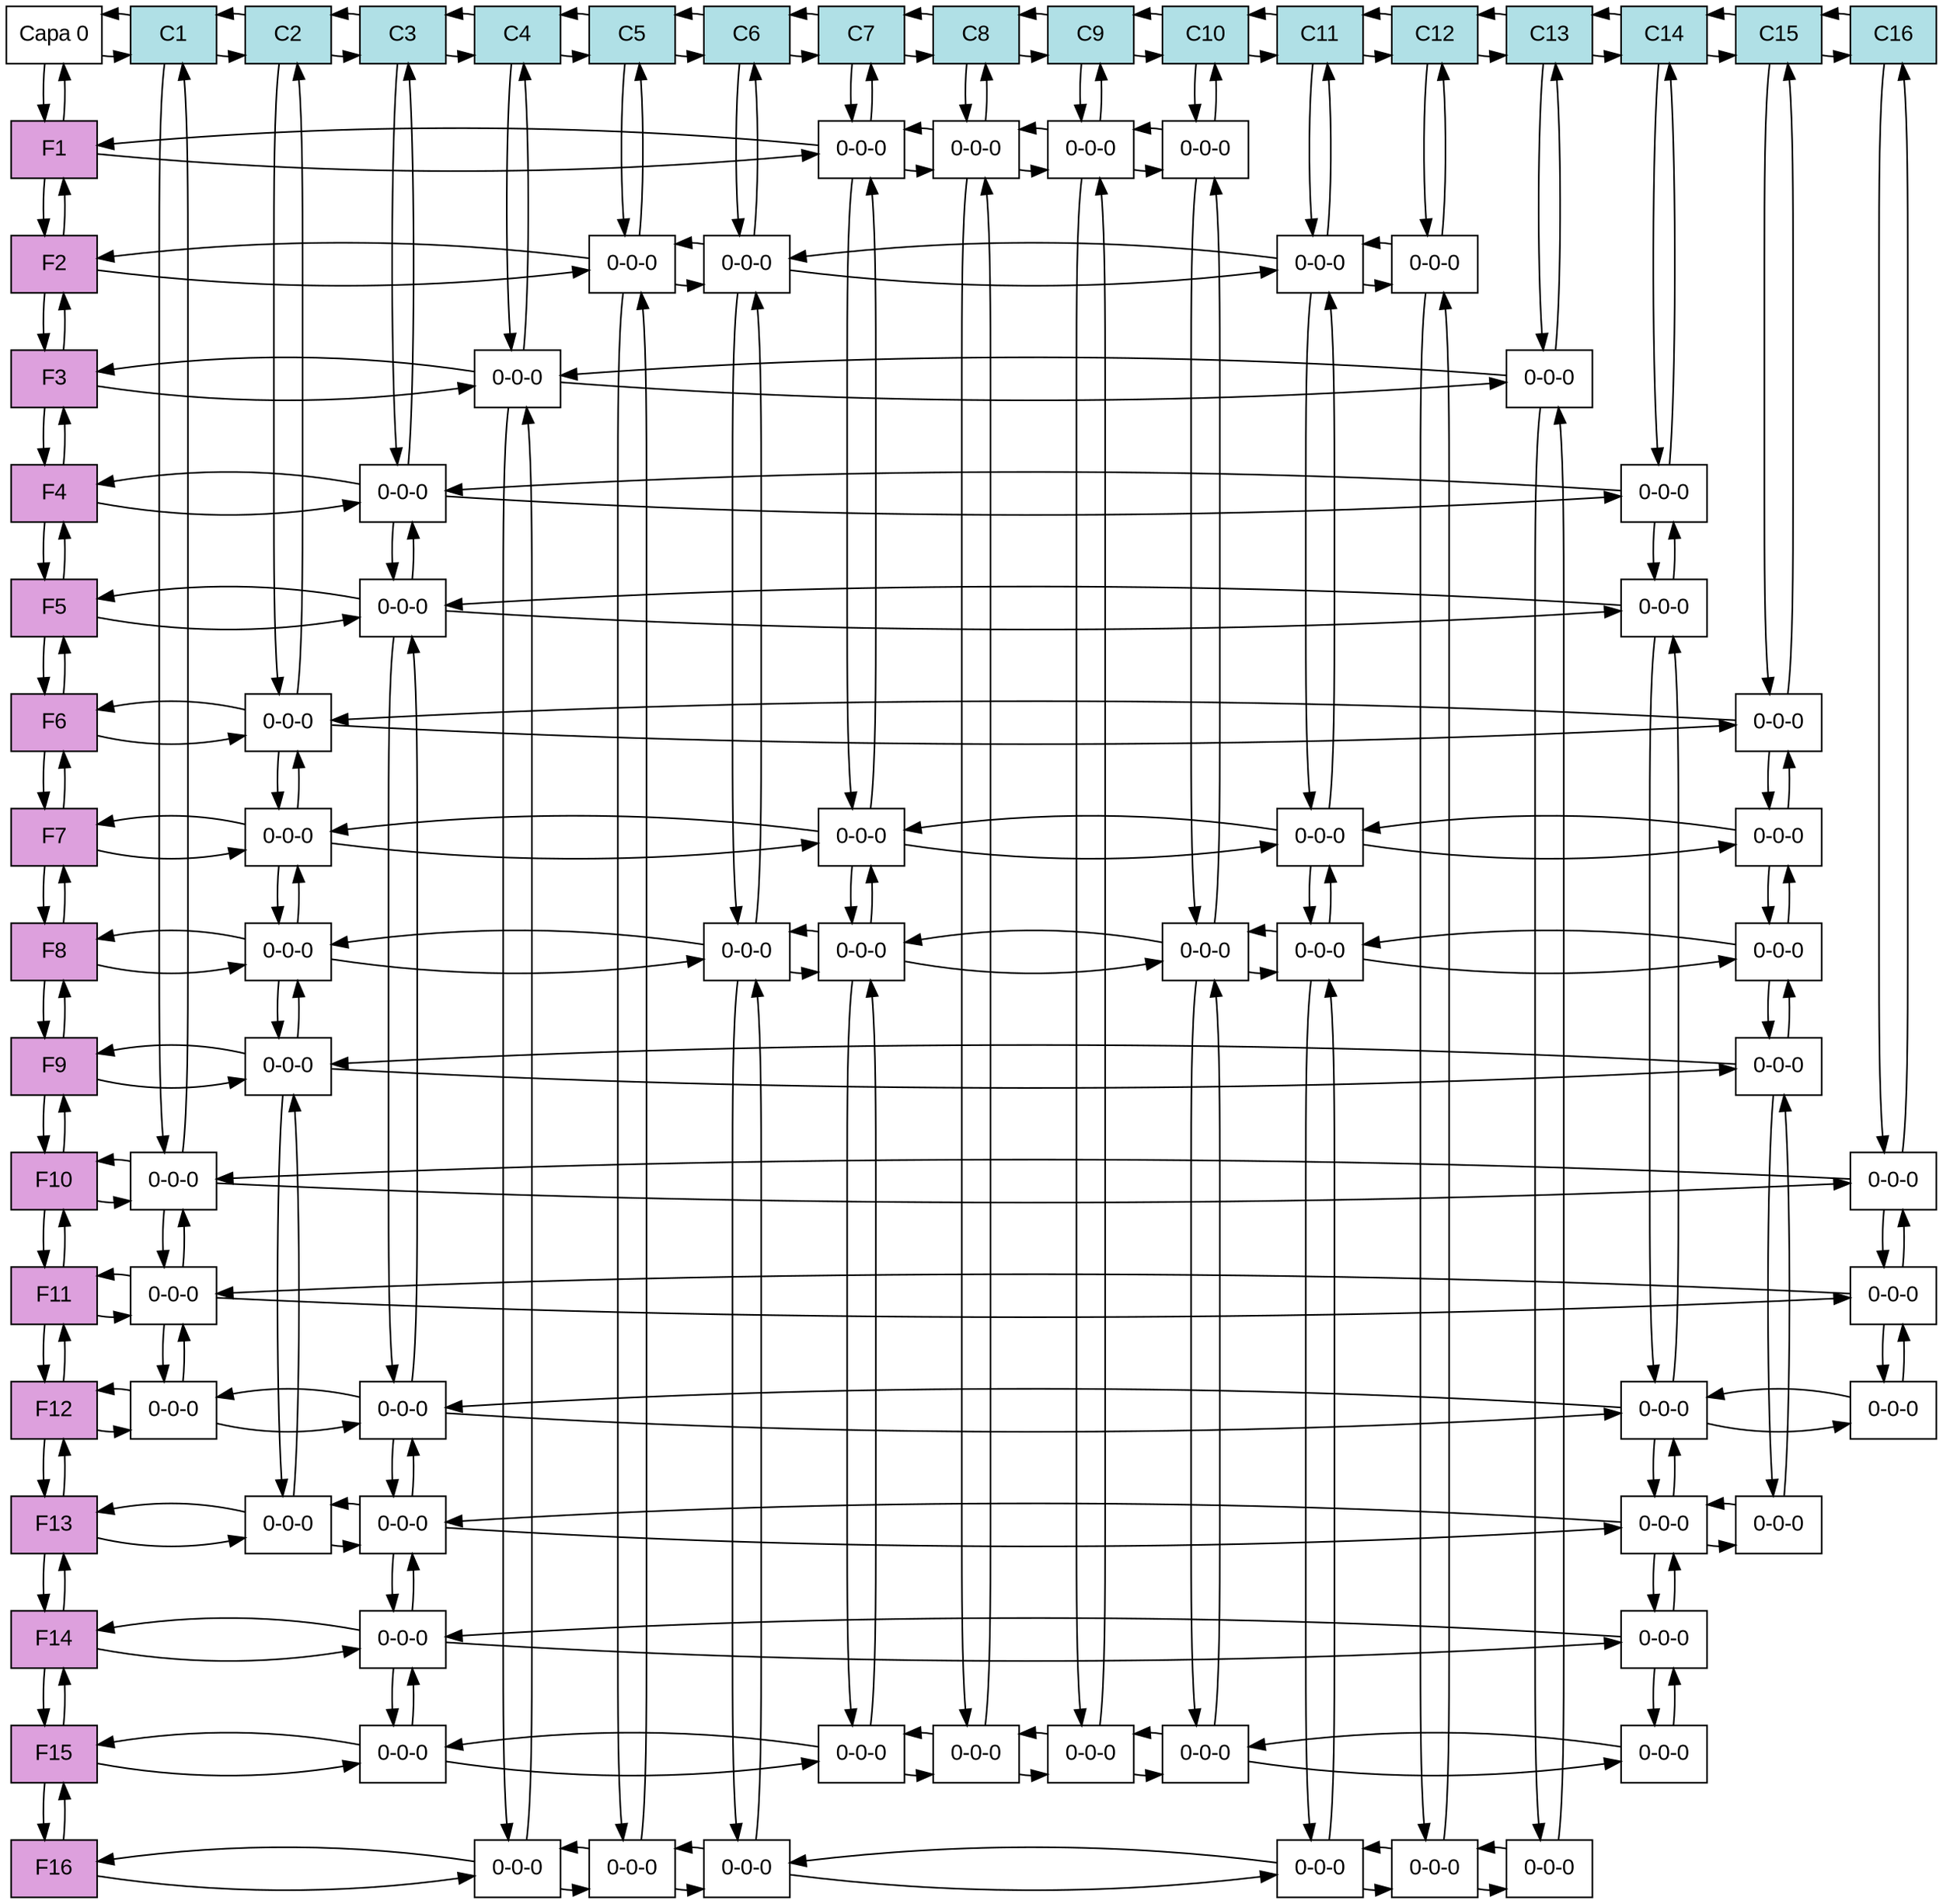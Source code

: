digraph T{
	node[shape=box fontname="Arial" fillcolor="white" style=filled];
	Root[label = "Capa 0", group="0"];
	F1[group="0" fillcolor="plum"];
	F2[group="0" fillcolor="plum"];
	F3[group="0" fillcolor="plum"];
	F4[group="0" fillcolor="plum"];
	F5[group="0" fillcolor="plum"];
	F6[group="0" fillcolor="plum"];
	F7[group="0" fillcolor="plum"];
	F8[group="0" fillcolor="plum"];
	F9[group="0" fillcolor="plum"];
	F10[group="0" fillcolor="plum"];
	F11[group="0" fillcolor="plum"];
	F12[group="0" fillcolor="plum"];
	F13[group="0" fillcolor="plum"];
	F14[group="0" fillcolor="plum"];
	F15[group="0" fillcolor="plum"];
	F16[group="0" fillcolor="plum"];
	C1[group=1 fillcolor="powderblue"];
	C2[group=2 fillcolor="powderblue"];
	C3[group=3 fillcolor="powderblue"];
	C4[group=4 fillcolor="powderblue"];
	C5[group=5 fillcolor="powderblue"];
	C6[group=6 fillcolor="powderblue"];
	C7[group=7 fillcolor="powderblue"];
	C8[group=8 fillcolor="powderblue"];
	C9[group=9 fillcolor="powderblue"];
	C10[group=10 fillcolor="powderblue"];
	C11[group=11 fillcolor="powderblue"];
	C12[group=12 fillcolor="powderblue"];
	C13[group=13 fillcolor="powderblue"];
	C14[group=14 fillcolor="powderblue"];
	C15[group=15 fillcolor="powderblue"];
	C16[group=16 fillcolor="powderblue"];
	N10_1[group=1 label="0-0-0"];
	N11_1[group=1 label="0-0-0"];
	N12_1[group=1 label="0-0-0"];
	N6_2[group=2 label="0-0-0"];
	N7_2[group=2 label="0-0-0"];
	N8_2[group=2 label="0-0-0"];
	N9_2[group=2 label="0-0-0"];
	N13_2[group=2 label="0-0-0"];
	N4_3[group=3 label="0-0-0"];
	N5_3[group=3 label="0-0-0"];
	N12_3[group=3 label="0-0-0"];
	N13_3[group=3 label="0-0-0"];
	N14_3[group=3 label="0-0-0"];
	N15_3[group=3 label="0-0-0"];
	N3_4[group=4 label="0-0-0"];
	N16_4[group=4 label="0-0-0"];
	N2_5[group=5 label="0-0-0"];
	N16_5[group=5 label="0-0-0"];
	N2_6[group=6 label="0-0-0"];
	N8_6[group=6 label="0-0-0"];
	N16_6[group=6 label="0-0-0"];
	N1_7[group=7 label="0-0-0"];
	N7_7[group=7 label="0-0-0"];
	N8_7[group=7 label="0-0-0"];
	N15_7[group=7 label="0-0-0"];
	N1_8[group=8 label="0-0-0"];
	N15_8[group=8 label="0-0-0"];
	N1_9[group=9 label="0-0-0"];
	N15_9[group=9 label="0-0-0"];
	N1_10[group=10 label="0-0-0"];
	N8_10[group=10 label="0-0-0"];
	N15_10[group=10 label="0-0-0"];
	N2_11[group=11 label="0-0-0"];
	N7_11[group=11 label="0-0-0"];
	N8_11[group=11 label="0-0-0"];
	N16_11[group=11 label="0-0-0"];
	N2_12[group=12 label="0-0-0"];
	N16_12[group=12 label="0-0-0"];
	N3_13[group=13 label="0-0-0"];
	N16_13[group=13 label="0-0-0"];
	N4_14[group=14 label="0-0-0"];
	N5_14[group=14 label="0-0-0"];
	N12_14[group=14 label="0-0-0"];
	N13_14[group=14 label="0-0-0"];
	N14_14[group=14 label="0-0-0"];
	N15_14[group=14 label="0-0-0"];
	N6_15[group=15 label="0-0-0"];
	N7_15[group=15 label="0-0-0"];
	N8_15[group=15 label="0-0-0"];
	N9_15[group=15 label="0-0-0"];
	N13_15[group=15 label="0-0-0"];
	N10_16[group=16 label="0-0-0"];
	N11_16[group=16 label="0-0-0"];
	N12_16[group=16 label="0-0-0"];
	subgraph columnHeader {
		rank = same;
		Root -> C1 -> C2 -> C3 -> C4 -> C5 -> C6 -> C7 -> C8 -> C9 -> C10 -> C11 -> C12 -> C13 -> C14 -> C15 -> C16;
		Root -> C1 -> C2 -> C3 -> C4 -> C5 -> C6 -> C7 -> C8 -> C9 -> C10 -> C11 -> C12 -> C13 -> C14 -> C15 -> C16[dir=back];
	}
	subgraph row1 {
		rank = same;
		F1 -> N1_7 -> N1_8 -> N1_9 -> N1_10;
		F1 -> N1_7 -> N1_8 -> N1_9 -> N1_10[dir=back];
	}
	subgraph row2 {
		rank = same;
		F2 -> N2_5 -> N2_6 -> N2_11 -> N2_12;
		F2 -> N2_5 -> N2_6 -> N2_11 -> N2_12[dir=back];
	}
	subgraph row3 {
		rank = same;
		F3 -> N3_4 -> N3_13;
		F3 -> N3_4 -> N3_13[dir=back];
	}
	subgraph row4 {
		rank = same;
		F4 -> N4_3 -> N4_14;
		F4 -> N4_3 -> N4_14[dir=back];
	}
	subgraph row5 {
		rank = same;
		F5 -> N5_3 -> N5_14;
		F5 -> N5_3 -> N5_14[dir=back];
	}
	subgraph row6 {
		rank = same;
		F6 -> N6_2 -> N6_15;
		F6 -> N6_2 -> N6_15[dir=back];
	}
	subgraph row7 {
		rank = same;
		F7 -> N7_2 -> N7_7 -> N7_11 -> N7_15;
		F7 -> N7_2 -> N7_7 -> N7_11 -> N7_15[dir=back];
	}
	subgraph row8 {
		rank = same;
		F8 -> N8_2 -> N8_6 -> N8_7 -> N8_10 -> N8_11 -> N8_15;
		F8 -> N8_2 -> N8_6 -> N8_7 -> N8_10 -> N8_11 -> N8_15[dir=back];
	}
	subgraph row9 {
		rank = same;
		F9 -> N9_2 -> N9_15;
		F9 -> N9_2 -> N9_15[dir=back];
	}
	subgraph row10 {
		rank = same;
		F10 -> N10_1 -> N10_16;
		F10 -> N10_1 -> N10_16[dir=back];
	}
	subgraph row11 {
		rank = same;
		F11 -> N11_1 -> N11_16;
		F11 -> N11_1 -> N11_16[dir=back];
	}
	subgraph row12 {
		rank = same;
		F12 -> N12_1 -> N12_3 -> N12_14 -> N12_16;
		F12 -> N12_1 -> N12_3 -> N12_14 -> N12_16[dir=back];
	}
	subgraph row13 {
		rank = same;
		F13 -> N13_2 -> N13_3 -> N13_14 -> N13_15;
		F13 -> N13_2 -> N13_3 -> N13_14 -> N13_15[dir=back];
	}
	subgraph row14 {
		rank = same;
		F14 -> N14_3 -> N14_14;
		F14 -> N14_3 -> N14_14[dir=back];
	}
	subgraph row15 {
		rank = same;
		F15 -> N15_3 -> N15_7 -> N15_8 -> N15_9 -> N15_10 -> N15_14;
		F15 -> N15_3 -> N15_7 -> N15_8 -> N15_9 -> N15_10 -> N15_14[dir=back];
	}
	subgraph row16 {
		rank = same;
		F16 -> N16_4 -> N16_5 -> N16_6 -> N16_11 -> N16_12 -> N16_13;
		F16 -> N16_4 -> N16_5 -> N16_6 -> N16_11 -> N16_12 -> N16_13[dir=back];
	}
	subgraph rowHeader {
		Root -> F1 -> F2 -> F3 -> F4 -> F5 -> F6 -> F7 -> F8 -> F9 -> F10 -> F11 -> F12 -> F13 -> F14 -> F15 -> F16;
		Root -> F1 -> F2 -> F3 -> F4 -> F5 -> F6 -> F7 -> F8 -> F9 -> F10 -> F11 -> F12 -> F13 -> F14 -> F15 -> F16[dir=back];
	}
	subgraph column1 {
		C1 -> N10_1 -> N11_1 -> N12_1;
		C1 -> N10_1 -> N11_1 -> N12_1[dir=back];
	}
	subgraph column2 {
		C2 -> N6_2 -> N7_2 -> N8_2 -> N9_2 -> N13_2;
		C2 -> N6_2 -> N7_2 -> N8_2 -> N9_2 -> N13_2[dir=back];
	}
	subgraph column3 {
		C3 -> N4_3 -> N5_3 -> N12_3 -> N13_3 -> N14_3 -> N15_3;
		C3 -> N4_3 -> N5_3 -> N12_3 -> N13_3 -> N14_3 -> N15_3[dir=back];
	}
	subgraph column4 {
		C4 -> N3_4 -> N16_4;
		C4 -> N3_4 -> N16_4[dir=back];
	}
	subgraph column5 {
		C5 -> N2_5 -> N16_5;
		C5 -> N2_5 -> N16_5[dir=back];
	}
	subgraph column6 {
		C6 -> N2_6 -> N8_6 -> N16_6;
		C6 -> N2_6 -> N8_6 -> N16_6[dir=back];
	}
	subgraph column7 {
		C7 -> N1_7 -> N7_7 -> N8_7 -> N15_7;
		C7 -> N1_7 -> N7_7 -> N8_7 -> N15_7[dir=back];
	}
	subgraph column8 {
		C8 -> N1_8 -> N15_8;
		C8 -> N1_8 -> N15_8[dir=back];
	}
	subgraph column9 {
		C9 -> N1_9 -> N15_9;
		C9 -> N1_9 -> N15_9[dir=back];
	}
	subgraph column10 {
		C10 -> N1_10 -> N8_10 -> N15_10;
		C10 -> N1_10 -> N8_10 -> N15_10[dir=back];
	}
	subgraph column11 {
		C11 -> N2_11 -> N7_11 -> N8_11 -> N16_11;
		C11 -> N2_11 -> N7_11 -> N8_11 -> N16_11[dir=back];
	}
	subgraph column12 {
		C12 -> N2_12 -> N16_12;
		C12 -> N2_12 -> N16_12[dir=back];
	}
	subgraph column13 {
		C13 -> N3_13 -> N16_13;
		C13 -> N3_13 -> N16_13[dir=back];
	}
	subgraph column14 {
		C14 -> N4_14 -> N5_14 -> N12_14 -> N13_14 -> N14_14 -> N15_14;
		C14 -> N4_14 -> N5_14 -> N12_14 -> N13_14 -> N14_14 -> N15_14[dir=back];
	}
	subgraph column15 {
		C15 -> N6_15 -> N7_15 -> N8_15 -> N9_15 -> N13_15;
		C15 -> N6_15 -> N7_15 -> N8_15 -> N9_15 -> N13_15[dir=back];
	}
	subgraph column16 {
		C16 -> N10_16 -> N11_16 -> N12_16;
		C16 -> N10_16 -> N11_16 -> N12_16[dir=back];
	}
}